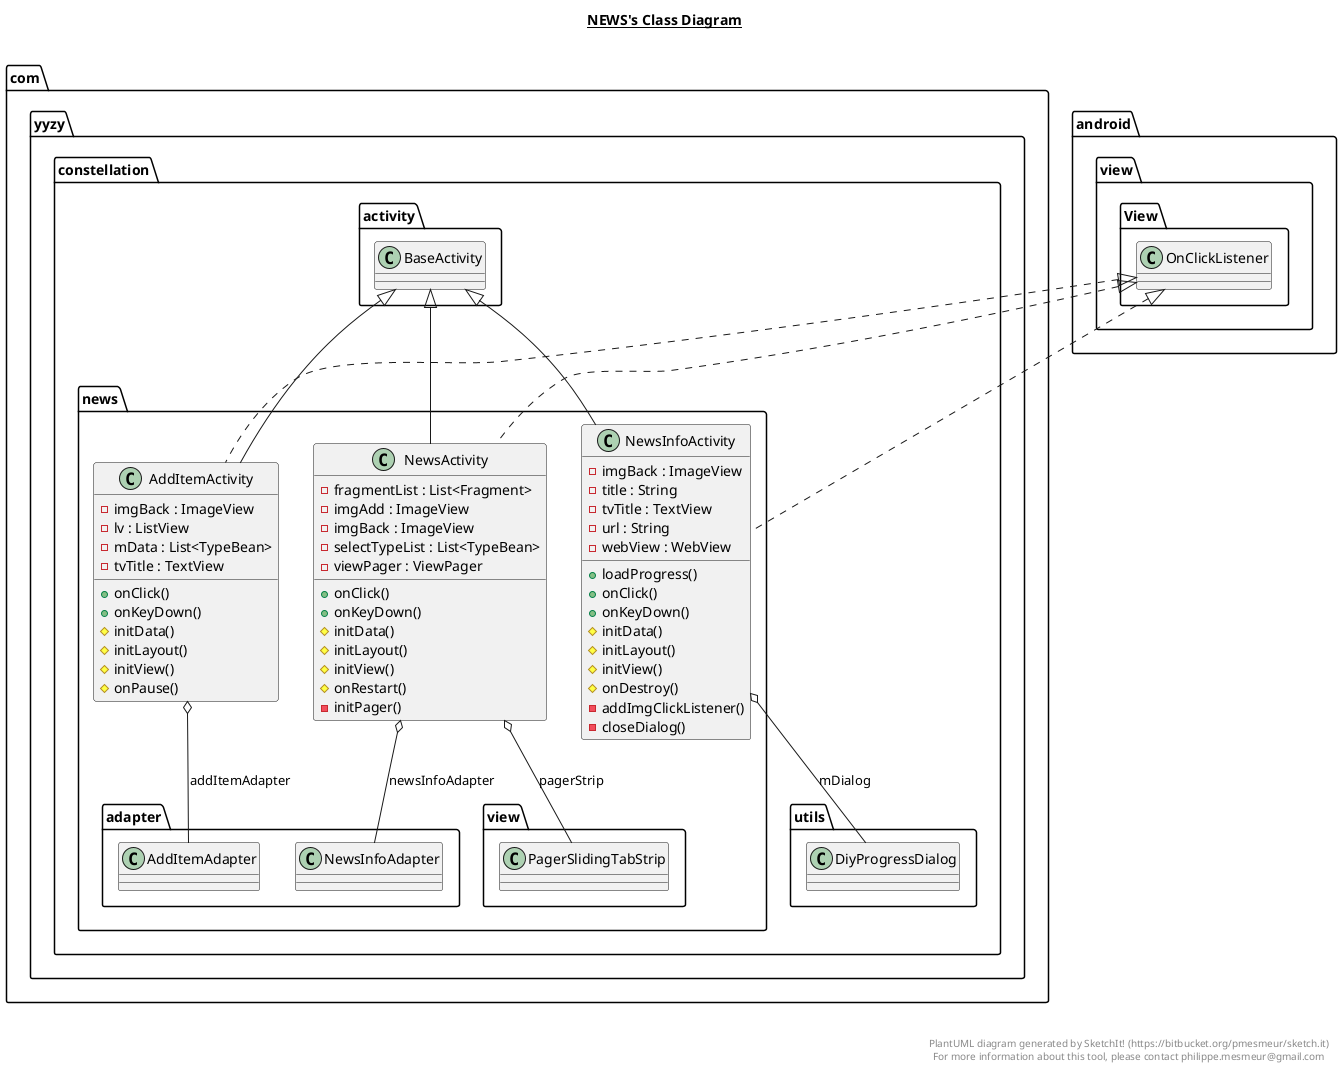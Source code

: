 @startuml

title __NEWS's Class Diagram__\n

  namespace com.yyzy.constellation {
    namespace news {
      class com.yyzy.constellation.news.AddItemActivity {
          - imgBack : ImageView
          - lv : ListView
          - mData : List<TypeBean>
          - tvTitle : TextView
          + onClick()
          + onKeyDown()
          # initData()
          # initLayout()
          # initView()
          # onPause()
      }
    }
  }
  

  namespace com.yyzy.constellation {
    namespace news {
      class com.yyzy.constellation.news.NewsActivity {
          - fragmentList : List<Fragment>
          - imgAdd : ImageView
          - imgBack : ImageView
          - selectTypeList : List<TypeBean>
          - viewPager : ViewPager
          + onClick()
          + onKeyDown()
          # initData()
          # initLayout()
          # initView()
          # onRestart()
          - initPager()
      }
    }
  }
  

  namespace com.yyzy.constellation {
    namespace news {
      class com.yyzy.constellation.news.NewsInfoActivity {
          - imgBack : ImageView
          - title : String
          - tvTitle : TextView
          - url : String
          - webView : WebView
          + loadProgress()
          + onClick()
          + onKeyDown()
          # initData()
          # initLayout()
          # initView()
          # onDestroy()
          - addImgClickListener()
          - closeDialog()
      }
    }
  }
  

  com.yyzy.constellation.news.AddItemActivity .up.|> android.view.View.OnClickListener
  com.yyzy.constellation.news.AddItemActivity -up-|> com.yyzy.constellation.activity.BaseActivity
  com.yyzy.constellation.news.AddItemActivity o-- com.yyzy.constellation.news.adapter.AddItemAdapter : addItemAdapter
  com.yyzy.constellation.news.NewsActivity .up.|> android.view.View.OnClickListener
  com.yyzy.constellation.news.NewsActivity -up-|> com.yyzy.constellation.activity.BaseActivity
  com.yyzy.constellation.news.NewsActivity o-- com.yyzy.constellation.news.adapter.NewsInfoAdapter : newsInfoAdapter
  com.yyzy.constellation.news.NewsActivity o-- com.yyzy.constellation.news.view.PagerSlidingTabStrip : pagerStrip
  com.yyzy.constellation.news.NewsInfoActivity .up.|> android.view.View.OnClickListener
  com.yyzy.constellation.news.NewsInfoActivity -up-|> com.yyzy.constellation.activity.BaseActivity
  com.yyzy.constellation.news.NewsInfoActivity o-- com.yyzy.constellation.utils.DiyProgressDialog : mDialog


right footer


PlantUML diagram generated by SketchIt! (https://bitbucket.org/pmesmeur/sketch.it)
For more information about this tool, please contact philippe.mesmeur@gmail.com
endfooter

@enduml
